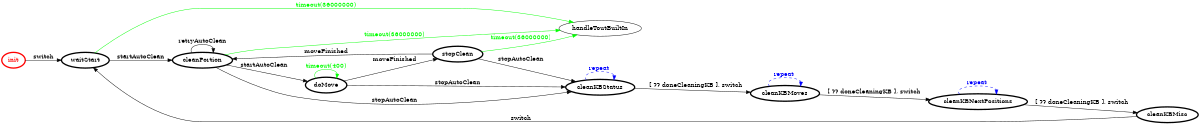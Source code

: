 /*
*
* A GraphViz DOT FSM description 
* Please use a GraphViz visualizer (like http://www.webgraphviz.com)
*  
*/

digraph finite_state_machine {
	rankdir=LR
	size="8,5"
	
	init [ color = red ][ fontcolor = red ][ penwidth = 3 ]
	cleanKBNextPositions [ color = black ][ fontcolor = black ][ penwidth = 3 ]
	cleanKBMisc [ color = black ][ fontcolor = black ][ penwidth = 3 ]
	waitStart [ color = black ][ fontcolor = black ][ penwidth = 3 ]
	cleanKBMoves [ color = black ][ fontcolor = black ][ penwidth = 3 ]
	doMove [ color = black ][ fontcolor = black ][ penwidth = 3 ]
	cleanKBStatus [ color = black ][ fontcolor = black ][ penwidth = 3 ]
	stopClean [ color = black ][ fontcolor = black ][ penwidth = 3 ]
	cleanPortion [ color = black ][ fontcolor = black ][ penwidth = 3 ]
	
	doMove -> doMove [ label = "timeout(400)" ][ color = green ][ fontcolor = green ]
	cleanPortion -> doMove [ label = "startAutoClean" ][ color = black ][ fontcolor = black ]
	cleanKBNextPositions -> cleanKBMisc [ label = "[ ?? doneCleaningKB ], switch" ][ color = black ][ fontcolor = black ]
	cleanKBMisc -> waitStart [ label = "switch" ][ color = black ][ fontcolor = black ]
	stopClean -> cleanPortion [ label = "moveFinished" ][ color = black ][ fontcolor = black ]
	init -> waitStart [ label = "switch" ][ color = black ][ fontcolor = black ]
	cleanPortion -> handleToutBuiltIn [ label = "timeout(36000000)" ][ color = green ][ fontcolor = green ]
	cleanKBMoves -> cleanKBNextPositions [ label = "[ ?? doneCleaningKB ], switch" ][ color = black ][ fontcolor = black ]
	stopClean -> handleToutBuiltIn [ label = "timeout(36000000)" ][ color = green ][ fontcolor = green ]
	cleanKBNextPositions -> cleanKBNextPositions [ label = "repeat "][ style = dashed ][ color = blue ][ fontcolor = blue ]
	waitStart -> cleanPortion [ label = "startAutoClean" ][ color = black ][ fontcolor = black ]
	doMove -> cleanKBStatus [ label = "stopAutoClean" ][ color = black ][ fontcolor = black ]
	cleanPortion -> cleanKBStatus [ label = "stopAutoClean" ][ color = black ][ fontcolor = black ]
	stopClean -> cleanKBStatus [ label = "stopAutoClean" ][ color = black ][ fontcolor = black ]
	cleanPortion -> cleanPortion [ label = "retryAutoClean" ][ color = black ][ fontcolor = black ]
	doMove -> stopClean [ label = "moveFinished" ][ color = black ][ fontcolor = black ]
	waitStart -> handleToutBuiltIn [ label = "timeout(36000000)" ][ color = green ][ fontcolor = green ]
	cleanKBStatus -> cleanKBStatus [ label = "repeat "][ style = dashed ][ color = blue ][ fontcolor = blue ]
	cleanKBMoves -> cleanKBMoves [ label = "repeat "][ style = dashed ][ color = blue ][ fontcolor = blue ]
	cleanKBStatus -> cleanKBMoves [ label = "[ ?? doneCleaningKB ], switch" ][ color = black ][ fontcolor = black ]
}
